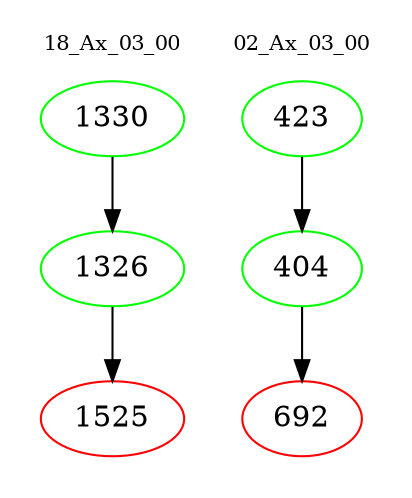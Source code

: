 digraph{
subgraph cluster_0 {
color = white
label = "18_Ax_03_00";
fontsize=10;
T0_1330 [label="1330", color="green"]
T0_1330 -> T0_1326 [color="black"]
T0_1326 [label="1326", color="green"]
T0_1326 -> T0_1525 [color="black"]
T0_1525 [label="1525", color="red"]
}
subgraph cluster_1 {
color = white
label = "02_Ax_03_00";
fontsize=10;
T1_423 [label="423", color="green"]
T1_423 -> T1_404 [color="black"]
T1_404 [label="404", color="green"]
T1_404 -> T1_692 [color="black"]
T1_692 [label="692", color="red"]
}
}
